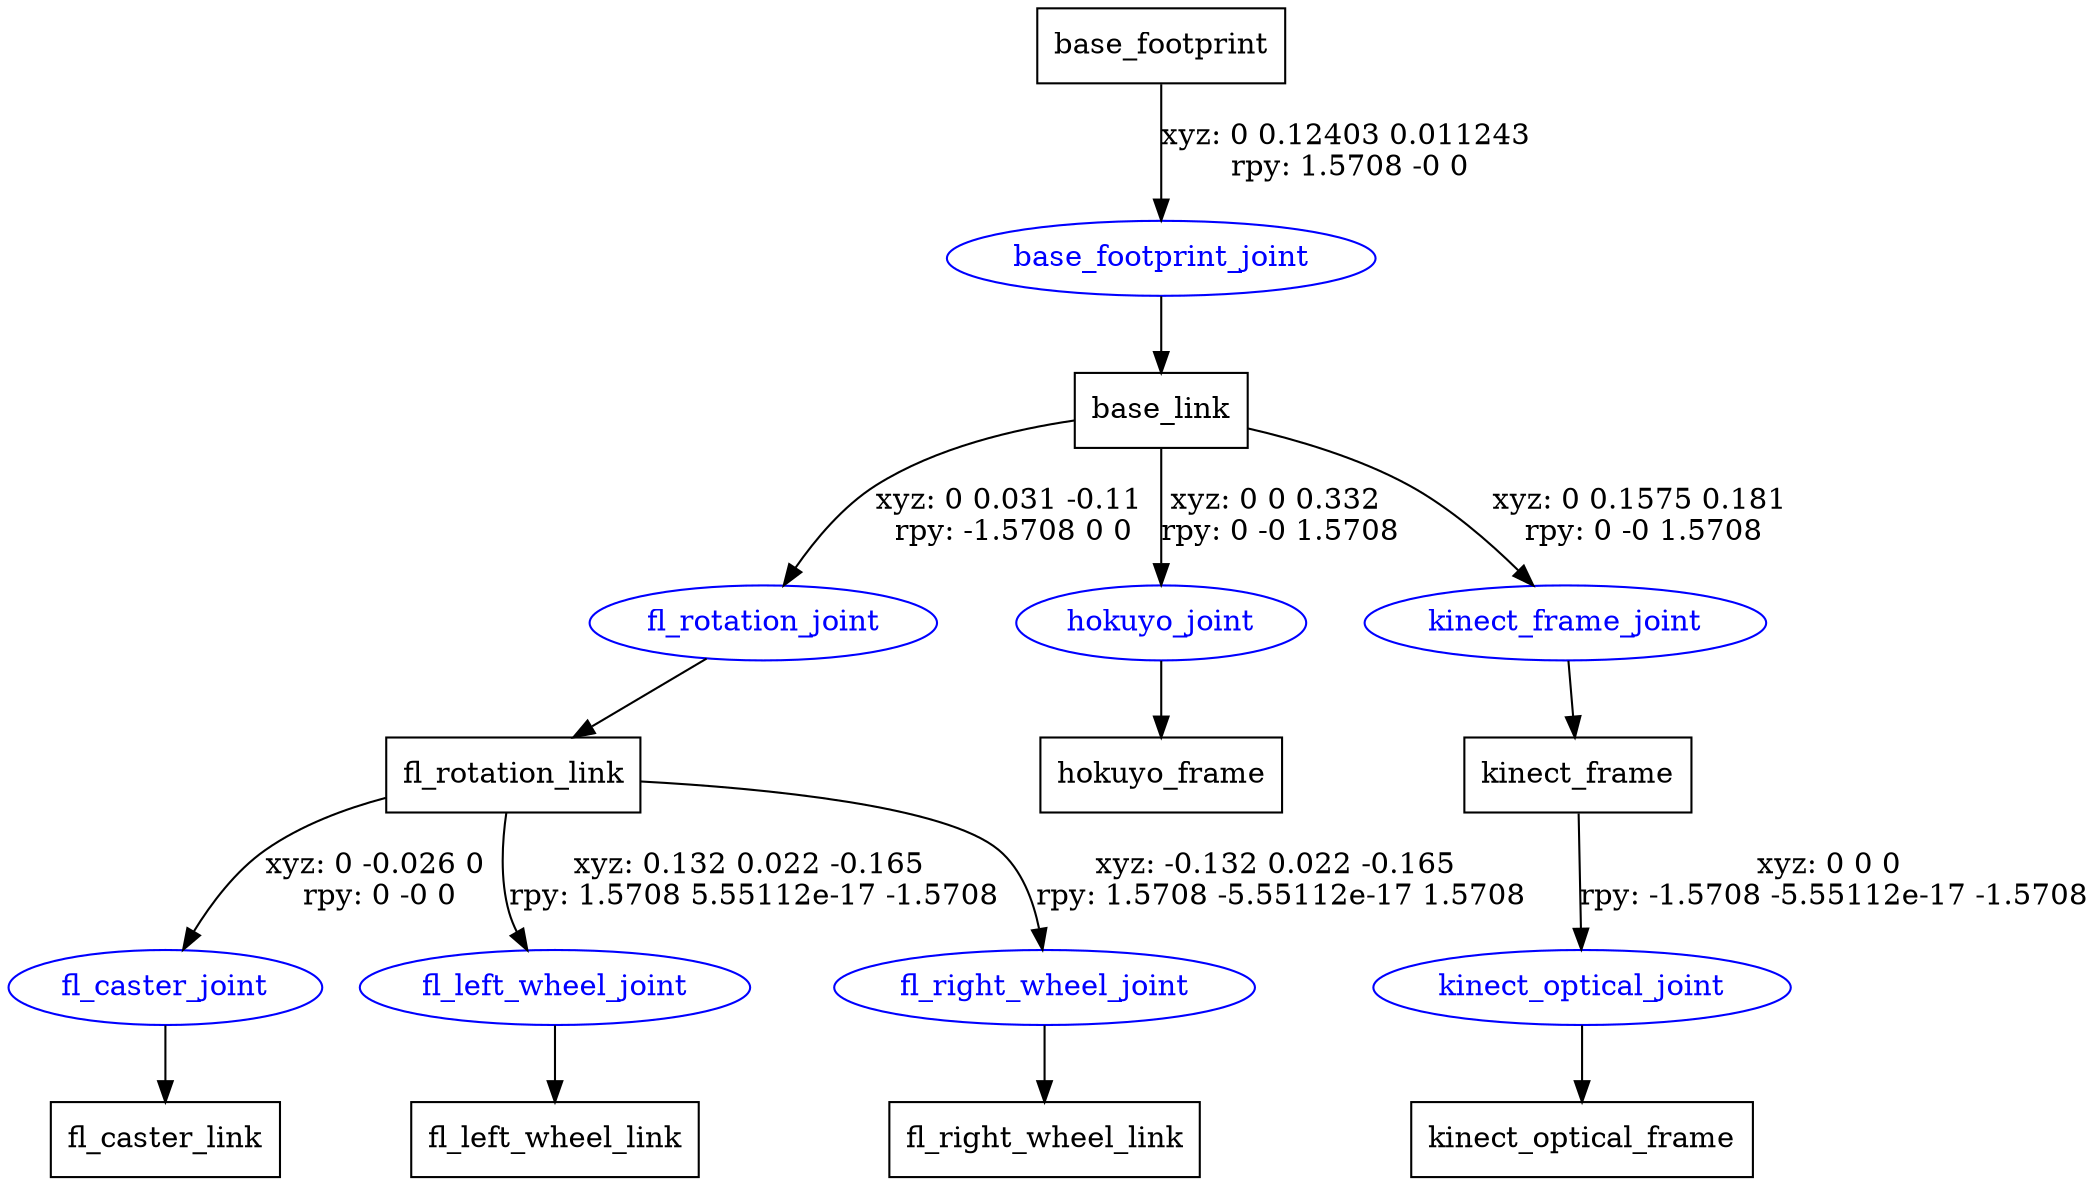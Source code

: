 digraph G {
node [shape=box];
"base_footprint" [label="base_footprint"];
"base_link" [label="base_link"];
"fl_rotation_link" [label="fl_rotation_link"];
"fl_caster_link" [label="fl_caster_link"];
"fl_left_wheel_link" [label="fl_left_wheel_link"];
"fl_right_wheel_link" [label="fl_right_wheel_link"];
"hokuyo_frame" [label="hokuyo_frame"];
"kinect_frame" [label="kinect_frame"];
"kinect_optical_frame" [label="kinect_optical_frame"];
node [shape=ellipse, color=blue, fontcolor=blue];
"base_footprint" -> "base_footprint_joint" [label="xyz: 0 0.12403 0.011243 \nrpy: 1.5708 -0 0"]
"base_footprint_joint" -> "base_link"
"base_link" -> "fl_rotation_joint" [label="xyz: 0 0.031 -0.11 \nrpy: -1.5708 0 0"]
"fl_rotation_joint" -> "fl_rotation_link"
"fl_rotation_link" -> "fl_caster_joint" [label="xyz: 0 -0.026 0 \nrpy: 0 -0 0"]
"fl_caster_joint" -> "fl_caster_link"
"fl_rotation_link" -> "fl_left_wheel_joint" [label="xyz: 0.132 0.022 -0.165 \nrpy: 1.5708 5.55112e-17 -1.5708"]
"fl_left_wheel_joint" -> "fl_left_wheel_link"
"fl_rotation_link" -> "fl_right_wheel_joint" [label="xyz: -0.132 0.022 -0.165 \nrpy: 1.5708 -5.55112e-17 1.5708"]
"fl_right_wheel_joint" -> "fl_right_wheel_link"
"base_link" -> "hokuyo_joint" [label="xyz: 0 0 0.332 \nrpy: 0 -0 1.5708"]
"hokuyo_joint" -> "hokuyo_frame"
"base_link" -> "kinect_frame_joint" [label="xyz: 0 0.1575 0.181 \nrpy: 0 -0 1.5708"]
"kinect_frame_joint" -> "kinect_frame"
"kinect_frame" -> "kinect_optical_joint" [label="xyz: 0 0 0 \nrpy: -1.5708 -5.55112e-17 -1.5708"]
"kinect_optical_joint" -> "kinect_optical_frame"
}
